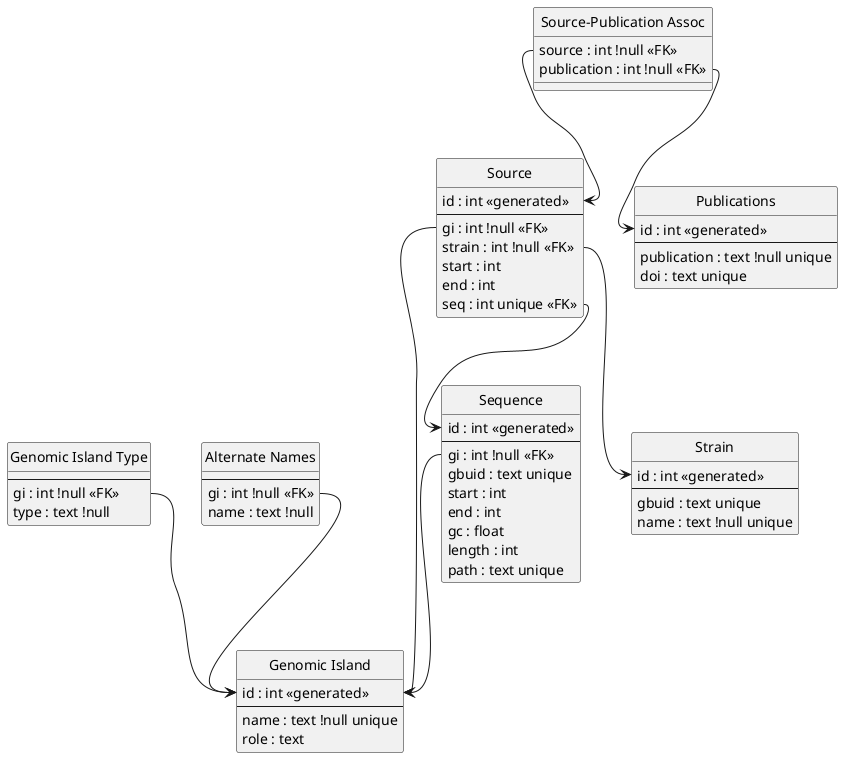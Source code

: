 @startuml
hide circle

entity "Genomic Island" as gi {
    id : int <<generated>>
    --
    name : text !null unique
    role : text
}

entity "Genomic Island Type" as gi_type {
		--
		gi : int !null <<FK>>
		type : text !null
}

entity "Alternate Names"  as an {
		--
		gi : int !null <<FK>>
		name : text !null
}

entity "Sequence" as seq {
    id : int <<generated>>
    --
    gi : int !null <<FK>>
    gbuid : text unique
    start : int
    end : int
    gc : float
		length : int
    path : text unique
}

entity "Source" as src {
    id : int <<generated>>
    --
    gi : int !null <<FK>>
    strain : int !null <<FK>>
    start : int
    end : int
    seq : int unique <<FK>>
}

entity "Strain" as strain {
    id : int <<generated>>
    --
    gbuid : text unique
    name : text !null unique
}

entity "Publications" as pub {
    id : int <<generated>>
    --
		publication : text !null unique
		doi : text unique
}

entity "Source-Publication Assoc" as srcpub {
		source : int !null <<FK>>
		publication : int !null <<FK>>
}

seq::gi --> gi::id
an::gi --> gi::id
gi_type::gi --> gi::id
src::seq --> seq::id
src::gi --> gi::id
src::strain --> strain::id
srcpub::source --> src::id
srcpub::publication --> pub::id
@enduml